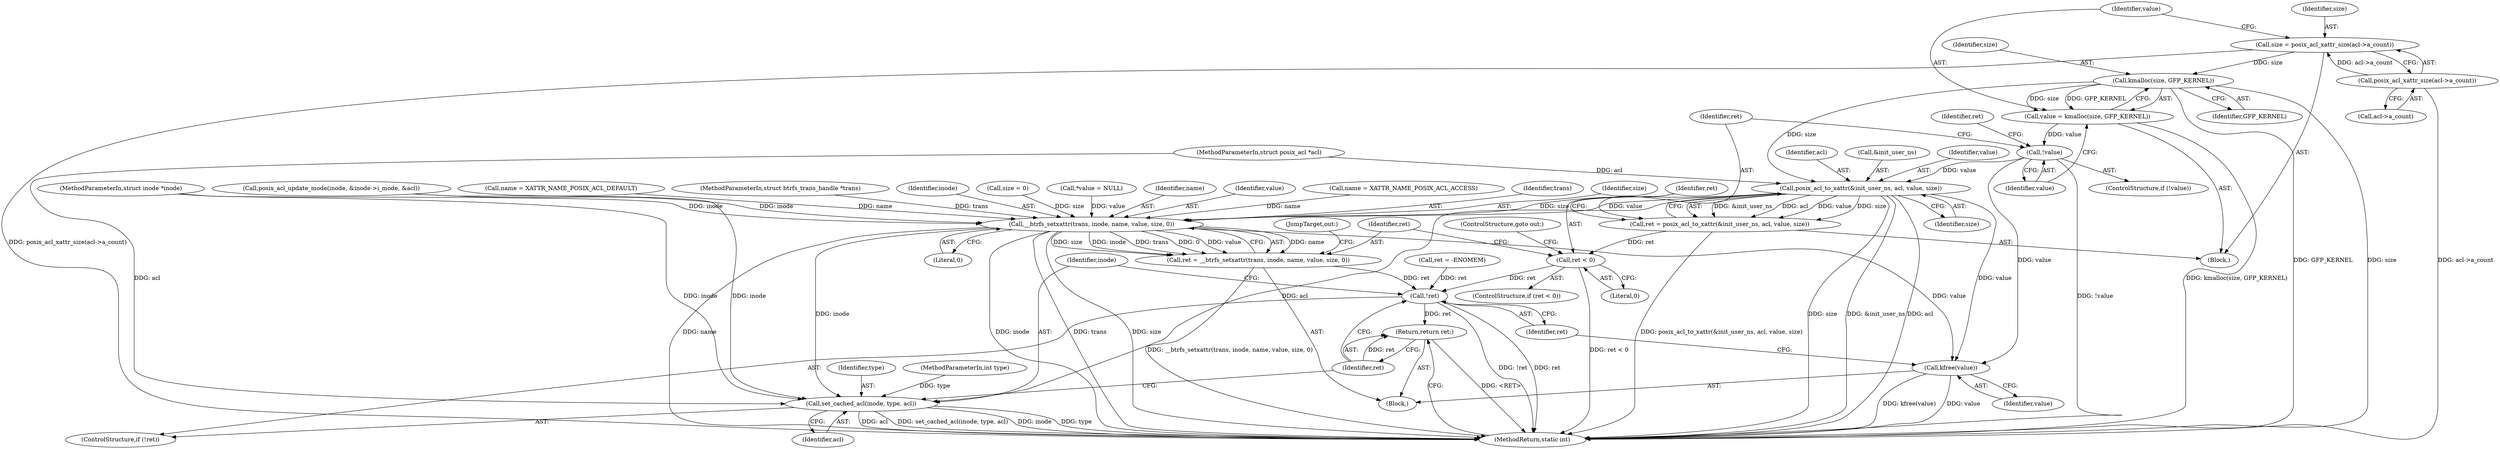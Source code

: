 digraph "0_linux_073931017b49d9458aa351605b43a7e34598caef_0@API" {
"1000176" [label="(Call,kmalloc(size, GFP_KERNEL))"];
"1000168" [label="(Call,size = posix_acl_xattr_size(acl->a_count))"];
"1000170" [label="(Call,posix_acl_xattr_size(acl->a_count))"];
"1000174" [label="(Call,value = kmalloc(size, GFP_KERNEL))"];
"1000180" [label="(Call,!value)"];
"1000190" [label="(Call,posix_acl_to_xattr(&init_user_ns, acl, value, size))"];
"1000188" [label="(Call,ret = posix_acl_to_xattr(&init_user_ns, acl, value, size))"];
"1000197" [label="(Call,ret < 0)"];
"1000214" [label="(Call,!ret)"];
"1000220" [label="(Return,return ret;)"];
"1000203" [label="(Call,__btrfs_setxattr(trans, inode, name, value, size, 0))"];
"1000201" [label="(Call,ret = __btrfs_setxattr(trans, inode, name, value, size, 0))"];
"1000211" [label="(Call,kfree(value))"];
"1000216" [label="(Call,set_cached_acl(inode, type, acl))"];
"1000175" [label="(Identifier,value)"];
"1000157" [label="(Call,name = XATTR_NAME_POSIX_ACL_DEFAULT)"];
"1000195" [label="(Identifier,size)"];
"1000101" [label="(MethodParameterIn,struct btrfs_trans_handle *trans)"];
"1000180" [label="(Call,!value)"];
"1000205" [label="(Identifier,inode)"];
"1000105" [label="(Block,)"];
"1000200" [label="(ControlStructure,goto out;)"];
"1000183" [label="(Call,ret = -ENOMEM)"];
"1000168" [label="(Call,size = posix_acl_xattr_size(acl->a_count))"];
"1000103" [label="(MethodParameterIn,struct posix_acl *acl)"];
"1000108" [label="(Call,size = 0)"];
"1000170" [label="(Call,posix_acl_xattr_size(acl->a_count))"];
"1000203" [label="(Call,__btrfs_setxattr(trans, inode, name, value, size, 0))"];
"1000176" [label="(Call,kmalloc(size, GFP_KERNEL))"];
"1000177" [label="(Identifier,size)"];
"1000113" [label="(Call,*value = NULL)"];
"1000206" [label="(Identifier,name)"];
"1000216" [label="(Call,set_cached_acl(inode, type, acl))"];
"1000219" [label="(Identifier,acl)"];
"1000174" [label="(Call,value = kmalloc(size, GFP_KERNEL))"];
"1000169" [label="(Identifier,size)"];
"1000209" [label="(Literal,0)"];
"1000222" [label="(MethodReturn,static int)"];
"1000198" [label="(Identifier,ret)"];
"1000202" [label="(Identifier,ret)"];
"1000221" [label="(Identifier,ret)"];
"1000211" [label="(Call,kfree(value))"];
"1000197" [label="(Call,ret < 0)"];
"1000184" [label="(Identifier,ret)"];
"1000220" [label="(Return,return ret;)"];
"1000104" [label="(MethodParameterIn,int type)"];
"1000193" [label="(Identifier,acl)"];
"1000189" [label="(Identifier,ret)"];
"1000128" [label="(Call,posix_acl_update_mode(inode, &inode->i_mode, &acl))"];
"1000207" [label="(Identifier,value)"];
"1000196" [label="(ControlStructure,if (ret < 0))"];
"1000199" [label="(Literal,0)"];
"1000102" [label="(MethodParameterIn,struct inode *inode)"];
"1000178" [label="(Identifier,GFP_KERNEL)"];
"1000201" [label="(Call,ret = __btrfs_setxattr(trans, inode, name, value, size, 0))"];
"1000214" [label="(Call,!ret)"];
"1000120" [label="(Call,name = XATTR_NAME_POSIX_ACL_ACCESS)"];
"1000167" [label="(Block,)"];
"1000212" [label="(Identifier,value)"];
"1000204" [label="(Identifier,trans)"];
"1000217" [label="(Identifier,inode)"];
"1000191" [label="(Call,&init_user_ns)"];
"1000171" [label="(Call,acl->a_count)"];
"1000188" [label="(Call,ret = posix_acl_to_xattr(&init_user_ns, acl, value, size))"];
"1000181" [label="(Identifier,value)"];
"1000208" [label="(Identifier,size)"];
"1000218" [label="(Identifier,type)"];
"1000213" [label="(ControlStructure,if (!ret))"];
"1000194" [label="(Identifier,value)"];
"1000179" [label="(ControlStructure,if (!value))"];
"1000190" [label="(Call,posix_acl_to_xattr(&init_user_ns, acl, value, size))"];
"1000210" [label="(JumpTarget,out:)"];
"1000215" [label="(Identifier,ret)"];
"1000176" -> "1000174"  [label="AST: "];
"1000176" -> "1000178"  [label="CFG: "];
"1000177" -> "1000176"  [label="AST: "];
"1000178" -> "1000176"  [label="AST: "];
"1000174" -> "1000176"  [label="CFG: "];
"1000176" -> "1000222"  [label="DDG: GFP_KERNEL"];
"1000176" -> "1000222"  [label="DDG: size"];
"1000176" -> "1000174"  [label="DDG: size"];
"1000176" -> "1000174"  [label="DDG: GFP_KERNEL"];
"1000168" -> "1000176"  [label="DDG: size"];
"1000176" -> "1000190"  [label="DDG: size"];
"1000168" -> "1000167"  [label="AST: "];
"1000168" -> "1000170"  [label="CFG: "];
"1000169" -> "1000168"  [label="AST: "];
"1000170" -> "1000168"  [label="AST: "];
"1000175" -> "1000168"  [label="CFG: "];
"1000168" -> "1000222"  [label="DDG: posix_acl_xattr_size(acl->a_count)"];
"1000170" -> "1000168"  [label="DDG: acl->a_count"];
"1000170" -> "1000171"  [label="CFG: "];
"1000171" -> "1000170"  [label="AST: "];
"1000170" -> "1000222"  [label="DDG: acl->a_count"];
"1000174" -> "1000167"  [label="AST: "];
"1000175" -> "1000174"  [label="AST: "];
"1000181" -> "1000174"  [label="CFG: "];
"1000174" -> "1000222"  [label="DDG: kmalloc(size, GFP_KERNEL)"];
"1000174" -> "1000180"  [label="DDG: value"];
"1000180" -> "1000179"  [label="AST: "];
"1000180" -> "1000181"  [label="CFG: "];
"1000181" -> "1000180"  [label="AST: "];
"1000184" -> "1000180"  [label="CFG: "];
"1000189" -> "1000180"  [label="CFG: "];
"1000180" -> "1000222"  [label="DDG: !value"];
"1000180" -> "1000190"  [label="DDG: value"];
"1000180" -> "1000211"  [label="DDG: value"];
"1000190" -> "1000188"  [label="AST: "];
"1000190" -> "1000195"  [label="CFG: "];
"1000191" -> "1000190"  [label="AST: "];
"1000193" -> "1000190"  [label="AST: "];
"1000194" -> "1000190"  [label="AST: "];
"1000195" -> "1000190"  [label="AST: "];
"1000188" -> "1000190"  [label="CFG: "];
"1000190" -> "1000222"  [label="DDG: size"];
"1000190" -> "1000222"  [label="DDG: &init_user_ns"];
"1000190" -> "1000222"  [label="DDG: acl"];
"1000190" -> "1000188"  [label="DDG: &init_user_ns"];
"1000190" -> "1000188"  [label="DDG: acl"];
"1000190" -> "1000188"  [label="DDG: value"];
"1000190" -> "1000188"  [label="DDG: size"];
"1000103" -> "1000190"  [label="DDG: acl"];
"1000190" -> "1000203"  [label="DDG: value"];
"1000190" -> "1000203"  [label="DDG: size"];
"1000190" -> "1000211"  [label="DDG: value"];
"1000190" -> "1000216"  [label="DDG: acl"];
"1000188" -> "1000167"  [label="AST: "];
"1000189" -> "1000188"  [label="AST: "];
"1000198" -> "1000188"  [label="CFG: "];
"1000188" -> "1000222"  [label="DDG: posix_acl_to_xattr(&init_user_ns, acl, value, size)"];
"1000188" -> "1000197"  [label="DDG: ret"];
"1000197" -> "1000196"  [label="AST: "];
"1000197" -> "1000199"  [label="CFG: "];
"1000198" -> "1000197"  [label="AST: "];
"1000199" -> "1000197"  [label="AST: "];
"1000200" -> "1000197"  [label="CFG: "];
"1000202" -> "1000197"  [label="CFG: "];
"1000197" -> "1000222"  [label="DDG: ret < 0"];
"1000197" -> "1000214"  [label="DDG: ret"];
"1000214" -> "1000213"  [label="AST: "];
"1000214" -> "1000215"  [label="CFG: "];
"1000215" -> "1000214"  [label="AST: "];
"1000217" -> "1000214"  [label="CFG: "];
"1000221" -> "1000214"  [label="CFG: "];
"1000214" -> "1000222"  [label="DDG: !ret"];
"1000214" -> "1000222"  [label="DDG: ret"];
"1000183" -> "1000214"  [label="DDG: ret"];
"1000201" -> "1000214"  [label="DDG: ret"];
"1000214" -> "1000220"  [label="DDG: ret"];
"1000220" -> "1000105"  [label="AST: "];
"1000220" -> "1000221"  [label="CFG: "];
"1000221" -> "1000220"  [label="AST: "];
"1000222" -> "1000220"  [label="CFG: "];
"1000220" -> "1000222"  [label="DDG: <RET>"];
"1000221" -> "1000220"  [label="DDG: ret"];
"1000203" -> "1000201"  [label="AST: "];
"1000203" -> "1000209"  [label="CFG: "];
"1000204" -> "1000203"  [label="AST: "];
"1000205" -> "1000203"  [label="AST: "];
"1000206" -> "1000203"  [label="AST: "];
"1000207" -> "1000203"  [label="AST: "];
"1000208" -> "1000203"  [label="AST: "];
"1000209" -> "1000203"  [label="AST: "];
"1000201" -> "1000203"  [label="CFG: "];
"1000203" -> "1000222"  [label="DDG: name"];
"1000203" -> "1000222"  [label="DDG: inode"];
"1000203" -> "1000222"  [label="DDG: trans"];
"1000203" -> "1000222"  [label="DDG: size"];
"1000203" -> "1000201"  [label="DDG: name"];
"1000203" -> "1000201"  [label="DDG: size"];
"1000203" -> "1000201"  [label="DDG: inode"];
"1000203" -> "1000201"  [label="DDG: trans"];
"1000203" -> "1000201"  [label="DDG: 0"];
"1000203" -> "1000201"  [label="DDG: value"];
"1000101" -> "1000203"  [label="DDG: trans"];
"1000128" -> "1000203"  [label="DDG: inode"];
"1000102" -> "1000203"  [label="DDG: inode"];
"1000157" -> "1000203"  [label="DDG: name"];
"1000120" -> "1000203"  [label="DDG: name"];
"1000113" -> "1000203"  [label="DDG: value"];
"1000108" -> "1000203"  [label="DDG: size"];
"1000203" -> "1000211"  [label="DDG: value"];
"1000203" -> "1000216"  [label="DDG: inode"];
"1000201" -> "1000105"  [label="AST: "];
"1000202" -> "1000201"  [label="AST: "];
"1000210" -> "1000201"  [label="CFG: "];
"1000201" -> "1000222"  [label="DDG: __btrfs_setxattr(trans, inode, name, value, size, 0)"];
"1000211" -> "1000105"  [label="AST: "];
"1000211" -> "1000212"  [label="CFG: "];
"1000212" -> "1000211"  [label="AST: "];
"1000215" -> "1000211"  [label="CFG: "];
"1000211" -> "1000222"  [label="DDG: value"];
"1000211" -> "1000222"  [label="DDG: kfree(value)"];
"1000216" -> "1000213"  [label="AST: "];
"1000216" -> "1000219"  [label="CFG: "];
"1000217" -> "1000216"  [label="AST: "];
"1000218" -> "1000216"  [label="AST: "];
"1000219" -> "1000216"  [label="AST: "];
"1000221" -> "1000216"  [label="CFG: "];
"1000216" -> "1000222"  [label="DDG: acl"];
"1000216" -> "1000222"  [label="DDG: set_cached_acl(inode, type, acl)"];
"1000216" -> "1000222"  [label="DDG: inode"];
"1000216" -> "1000222"  [label="DDG: type"];
"1000128" -> "1000216"  [label="DDG: inode"];
"1000102" -> "1000216"  [label="DDG: inode"];
"1000104" -> "1000216"  [label="DDG: type"];
"1000103" -> "1000216"  [label="DDG: acl"];
}
